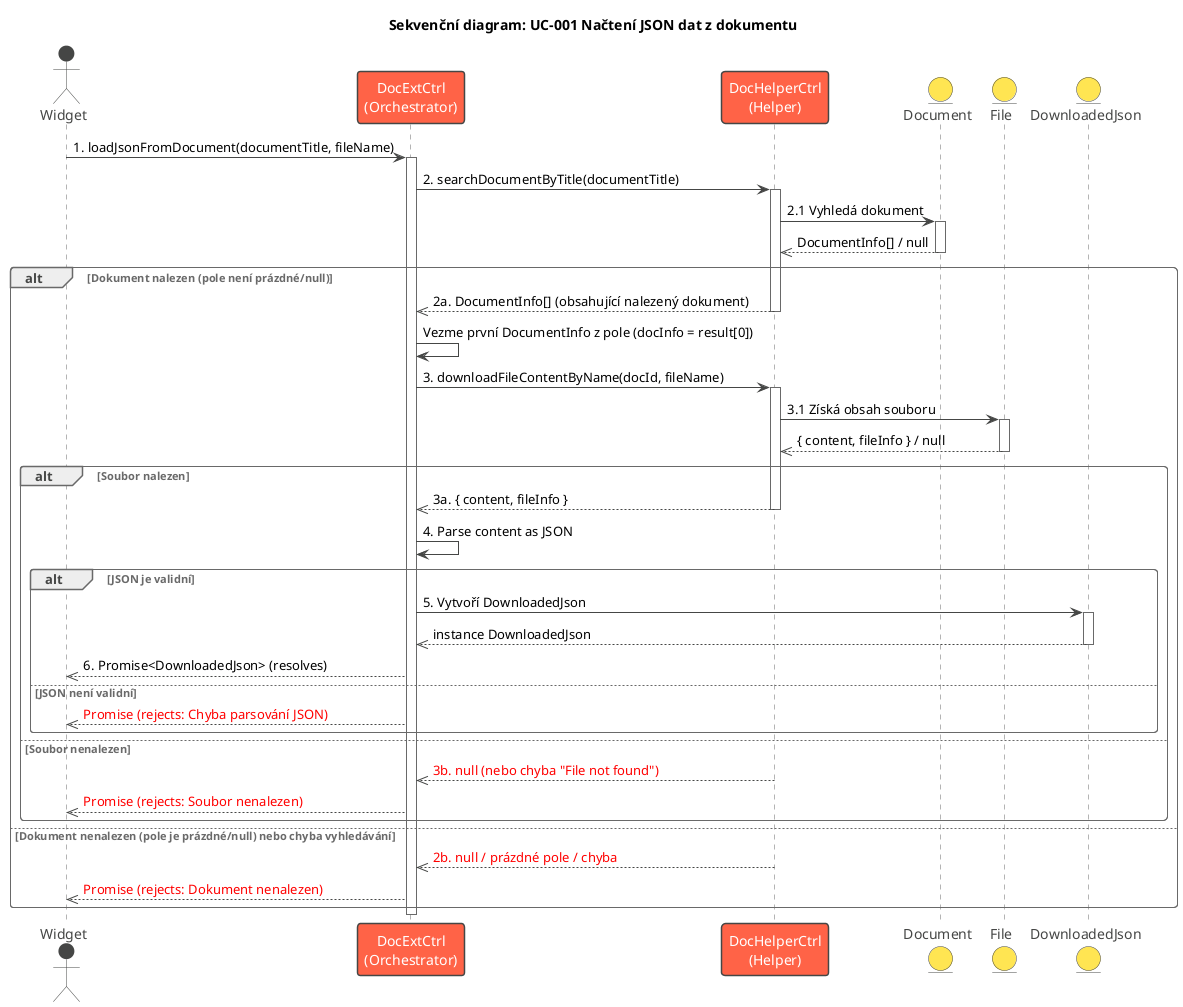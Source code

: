 @startuml SD-001_Load_JSON_Data
!theme vibrant
title Sekvenční diagram: UC-001 Načtení JSON dat z dokumentu

actor Widget
participant "DocExtCtrl\n(Orchestrator)" as DocExtCtrl
participant "DocHelperCtrl\n(Helper)" as DocHelperCtrl
entity Document
entity File
entity DownloadedJson

Widget -> DocExtCtrl : 1. loadJsonFromDocument(documentTitle, fileName)
activate DocExtCtrl

DocExtCtrl -> DocHelperCtrl : 2. searchDocumentByTitle(documentTitle)
activate DocHelperCtrl

DocHelperCtrl -> Document : 2.1 Vyhledá dokument
activate Document
Document -->> DocHelperCtrl : DocumentInfo[] / null
deactivate Document

alt Dokument nalezen (pole není prázdné/null)
    DocHelperCtrl -->> DocExtCtrl : 2a. DocumentInfo[] (obsahující nalezený dokument)
    deactivate DocHelperCtrl

    DocExtCtrl -> DocExtCtrl : Vezme první DocumentInfo z pole (docInfo = result[0])
    ' Zde by se získalo docId z docInfo

    DocExtCtrl -> DocHelperCtrl : 3. downloadFileContentByName(docId, fileName)
    activate DocHelperCtrl

    DocHelperCtrl -> File : 3.1 Získá obsah souboru
    activate File
    File -->> DocHelperCtrl : { content, fileInfo } / null
    deactivate File

    alt Soubor nalezen
        DocHelperCtrl -->> DocExtCtrl : 3a. { content, fileInfo }
        deactivate DocHelperCtrl

        DocExtCtrl -> DocExtCtrl : 4. Parse content as JSON
        alt JSON je validní
            DocExtCtrl -> DownloadedJson : 5. Vytvoří DownloadedJson
            activate DownloadedJson
            DownloadedJson -->> DocExtCtrl : instance DownloadedJson
            deactivate DownloadedJson

            DocExtCtrl -->> Widget : 6. Promise<DownloadedJson> (resolves)
        else JSON není validní
            DocExtCtrl -->> Widget : <color:red>Promise (rejects: Chyba parsování JSON)</color>
        end

    else Soubor nenalezen
        DocHelperCtrl -->> DocExtCtrl : <color:red>3b. null (nebo chyba "File not found")</color>
        deactivate DocHelperCtrl
        DocExtCtrl -->> Widget : <color:red>Promise (rejects: Soubor nenalezen)</color>
    end

else Dokument nenalezen (pole je prázdné/null) nebo chyba vyhledávání
    DocHelperCtrl -->> DocExtCtrl : <color:red>2b. null / prázdné pole / chyba</color>
    deactivate DocHelperCtrl
    DocExtCtrl -->> Widget : <color:red>Promise (rejects: Dokument nenalezen)</color>
end

deactivate DocExtCtrl

@enduml
